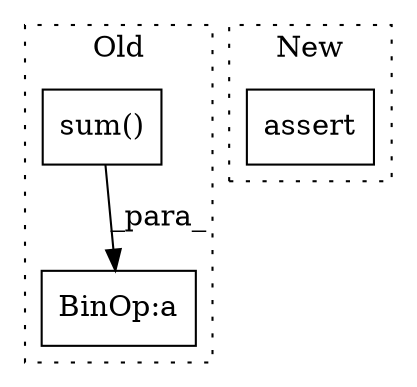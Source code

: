 digraph G {
subgraph cluster0 {
1 [label="sum()" a="75" s="676,690" l="10,1" shape="box"];
3 [label="BinOp:a" a="82" s="746" l="3" shape="box"];
label = "Old";
style="dotted";
}
subgraph cluster1 {
2 [label="assert" a="65" s="1205" l="7" shape="box"];
label = "New";
style="dotted";
}
1 -> 3 [label="_para_"];
}